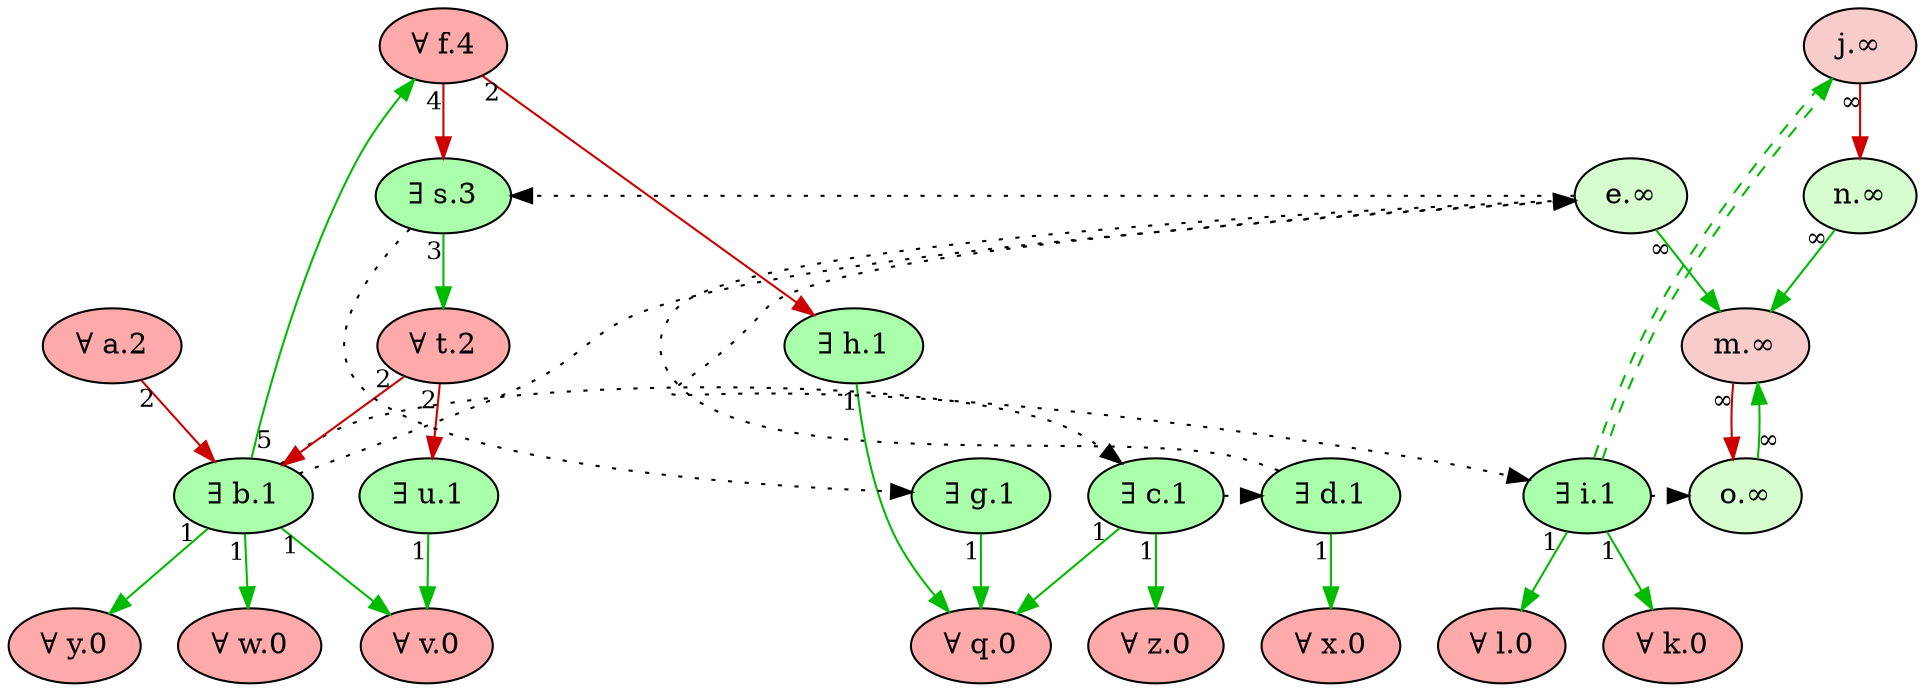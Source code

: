 digraph {
    // Node defaults can be set here if needed
    "v" [style="filled" fillcolor="#FFAAAA" label="∀ v.0" fontsize=14]
    "z" [style="filled" fillcolor="#FFAAAA" label="∀ z.0" fontsize=14]
    "y" [style="filled" fillcolor="#FFAAAA" label="∀ y.0" fontsize=14]
    "x" [style="filled" fillcolor="#FFAAAA" label="∀ x.0" fontsize=14]
    "w" [style="filled" fillcolor="#FFAAAA" label="∀ w.0" fontsize=14]
    "q" [style="filled" fillcolor="#FFAAAA" label="∀ q.0" fontsize=14]
    "l" [style="filled" fillcolor="#FFAAAA" label="∀ l.0" fontsize=14]
    "k" [style="filled" fillcolor="#FFAAAA" label="∀ k.0" fontsize=14]
    "u" [style="filled" fillcolor="#AAFFAA" label="∃ u.1" fontsize=14]
    "b" [style="filled" fillcolor="#AAFFAA" label="∃ b.1" fontsize=14]
    "c" [style="filled" fillcolor="#AAFFAA" label="∃ c.1" fontsize=14]
    "d" [style="filled" fillcolor="#AAFFAA" label="∃ d.1" fontsize=14]
    "i" [style="filled" fillcolor="#AAFFAA" label="∃ i.1" fontsize=14]
    "g" [style="filled" fillcolor="#AAFFAA" label="∃ g.1" fontsize=14]
    "h" [style="filled" fillcolor="#AAFFAA" label="∃ h.1" fontsize=14]
    "a" [style="filled" fillcolor="#FFAAAA" label="∀ a.2" fontsize=14]
    "t" [style="filled" fillcolor="#FFAAAA" label="∀ t.2" fontsize=14]
    "s" [style="filled" fillcolor="#AAFFAA" label="∃ s.3" fontsize=14]
    "f" [style="filled" fillcolor="#FFAAAA" label="∀ f.4" fontsize=14]
    "j" [style="filled" fillcolor="#f7cccb" label="j.∞" fontsize=14]
    "e" [style="filled" fillcolor="#d5fdce" label="e.∞" fontsize=14]
    "o" [style="filled" fillcolor="#d5fdce" label="o.∞" fontsize=14]
    "n" [style="filled" fillcolor="#d5fdce" label="n.∞" fontsize=14]
    "m" [style="filled" fillcolor="#f7cccb" label="m.∞" fontsize=14]
    edge[labeldistance=1 fontsize=12]
    "a" -> "b" [color="#CC0000" style="solid" dir="forward" taillabel="2" ]
    "t" -> "b" [color="#CC0000" style="solid" dir="forward" taillabel="2" ]
    "b" -> "c" [color="black" style="dotted" dir="forward" taillabel="" constraint=false]
    "c" -> "d" [color="black" style="dotted" dir="forward" taillabel="" constraint=false]
    "b" -> "e" [color="black" style="dotted" dir="forward" taillabel="" constraint=false]
    "d" -> "e" [color="black" style="dotted" dir="forward" taillabel="" constraint=false]
    "b" -> "f" [color="#00BB00" style="solid" dir="forward" taillabel="5" ]
    "s" -> "g" [color="black" style="dotted" dir="forward" taillabel="" constraint=false]
    "f" -> "h" [color="#CC0000" style="solid" dir="forward" taillabel="2" ]
    "e" -> "i" [color="black" style="dotted" dir="forward" taillabel="" constraint=false]
    "i" -> "j" [color="#00BB00:invis:#00BB00" style="dashed" dir="forward" taillabel="" constraint=false]
    "i" -> "k" [color="#00BB00" style="solid" dir="forward" taillabel="1" ]
    "i" -> "l" [color="#00BB00" style="solid" dir="forward" taillabel="1" ]
    "e" -> "m" [color="#00BB00" style="solid" dir="forward" taillabel="∞" ]
    "o" -> "m" [color="#00BB00" style="solid" dir="forward" taillabel="∞" ]
    "n" -> "m" [color="#00BB00" style="solid" dir="forward" taillabel="∞" ]
    "j" -> "n" [color="#CC0000" style="solid" dir="forward" taillabel="∞" ]
    "i" -> "o" [color="black" style="dotted" dir="forward" taillabel="" constraint=false]
    "m" -> "o" [color="#CC0000" style="solid" dir="forward" taillabel="∞" ]
    "g" -> "q" [color="#00BB00" style="solid" dir="forward" taillabel="1" ]
    "h" -> "q" [color="#00BB00" style="solid" dir="forward" taillabel="1" ]
    "c" -> "q" [color="#00BB00" style="solid" dir="forward" taillabel="1" ]
    "e" -> "s" [color="black" style="dotted" dir="forward" taillabel="" constraint=false]
    "f" -> "s" [color="#CC0000" style="solid" dir="forward" taillabel="4" ]
    "s" -> "t" [color="#00BB00" style="solid" dir="forward" taillabel="3" ]
    "t" -> "u" [color="#CC0000" style="solid" dir="forward" taillabel="2" ]
    "b" -> "v" [color="#00BB00" style="solid" dir="forward" taillabel="1" ]
    "u" -> "v" [color="#00BB00" style="solid" dir="forward" taillabel="1" ]
    "b" -> "w" [color="#00BB00" style="solid" dir="forward" taillabel="1" ]
    "d" -> "x" [color="#00BB00" style="solid" dir="forward" taillabel="1" ]
    "b" -> "y" [color="#00BB00" style="solid" dir="forward" taillabel="1" ]
    "c" -> "z" [color="#00BB00" style="solid" dir="forward" taillabel="1" ]
    {rank = max v z y x w q l k}
    {rank = min f}
}
